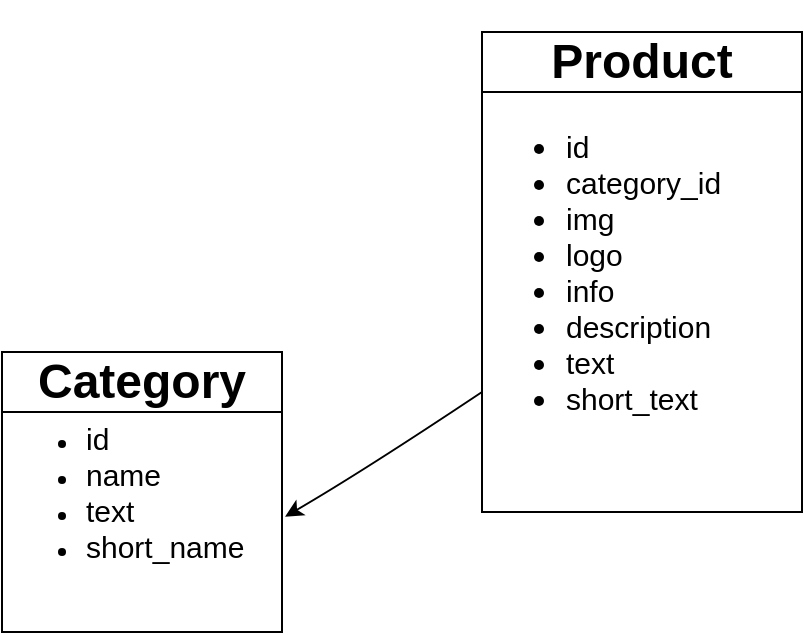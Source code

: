 <mxfile version="23.1.4" type="github">
  <diagram name="Страница — 1" id="WUYJKl5WaR9ameWChj_w">
    <mxGraphModel dx="336" dy="631" grid="1" gridSize="10" guides="1" tooltips="1" connect="1" arrows="1" fold="1" page="1" pageScale="1" pageWidth="827" pageHeight="1169" math="0" shadow="0">
      <root>
        <mxCell id="0" />
        <mxCell id="1" parent="0" />
        <mxCell id="pgX1Uxqs6UMCf_D8Ajhl-2" value="&lt;ul style=&quot;font-size: 15px;&quot;&gt;&lt;li&gt;id&lt;/li&gt;&lt;li&gt;category_id&lt;/li&gt;&lt;li&gt;img&lt;/li&gt;&lt;li&gt;logo&lt;/li&gt;&lt;li&gt;info&lt;/li&gt;&lt;li&gt;description&lt;/li&gt;&lt;li&gt;text&lt;/li&gt;&lt;li&gt;short_text&lt;/li&gt;&lt;/ul&gt;" style="rounded=0;whiteSpace=wrap;html=1;align=left;" vertex="1" parent="1">
          <mxGeometry x="1400" y="40" width="160" height="240" as="geometry" />
        </mxCell>
        <mxCell id="pgX1Uxqs6UMCf_D8Ajhl-3" value="&lt;h1&gt;Product&lt;/h1&gt;" style="rounded=0;whiteSpace=wrap;html=1;" vertex="1" parent="1">
          <mxGeometry x="1400" y="40" width="160" height="30" as="geometry" />
        </mxCell>
        <mxCell id="pgX1Uxqs6UMCf_D8Ajhl-4" value="&lt;div&gt;&lt;ul&gt;&lt;li&gt;&lt;span style=&quot;font-size: 15px;&quot;&gt;id&lt;/span&gt;&lt;/li&gt;&lt;li&gt;&lt;span style=&quot;font-size: 15px;&quot;&gt;name&lt;/span&gt;&lt;/li&gt;&lt;li&gt;&lt;span style=&quot;font-size: 15px;&quot;&gt;text&lt;/span&gt;&lt;/li&gt;&lt;li&gt;&lt;span style=&quot;font-size: 15px;&quot;&gt;short_name&lt;/span&gt;&lt;/li&gt;&lt;/ul&gt;&lt;/div&gt;" style="rounded=0;whiteSpace=wrap;html=1;align=left;" vertex="1" parent="1">
          <mxGeometry x="1160" y="200" width="140" height="140" as="geometry" />
        </mxCell>
        <mxCell id="pgX1Uxqs6UMCf_D8Ajhl-5" value="&lt;h1&gt;Category&lt;/h1&gt;" style="rounded=0;whiteSpace=wrap;html=1;" vertex="1" parent="1">
          <mxGeometry x="1160" y="200" width="140" height="30" as="geometry" />
        </mxCell>
        <mxCell id="pgX1Uxqs6UMCf_D8Ajhl-10" value="" style="curved=1;endArrow=classic;html=1;rounded=0;entryX=1.011;entryY=0.588;entryDx=0;entryDy=0;entryPerimeter=0;exitX=0;exitY=0.75;exitDx=0;exitDy=0;" edge="1" parent="1" source="pgX1Uxqs6UMCf_D8Ajhl-2" target="pgX1Uxqs6UMCf_D8Ajhl-4">
          <mxGeometry width="50" height="50" relative="1" as="geometry">
            <mxPoint x="1410" y="140" as="sourcePoint" />
            <mxPoint x="1210" y="170" as="targetPoint" />
            <Array as="points">
              <mxPoint x="1340" y="260" />
            </Array>
          </mxGeometry>
        </mxCell>
      </root>
    </mxGraphModel>
  </diagram>
</mxfile>

